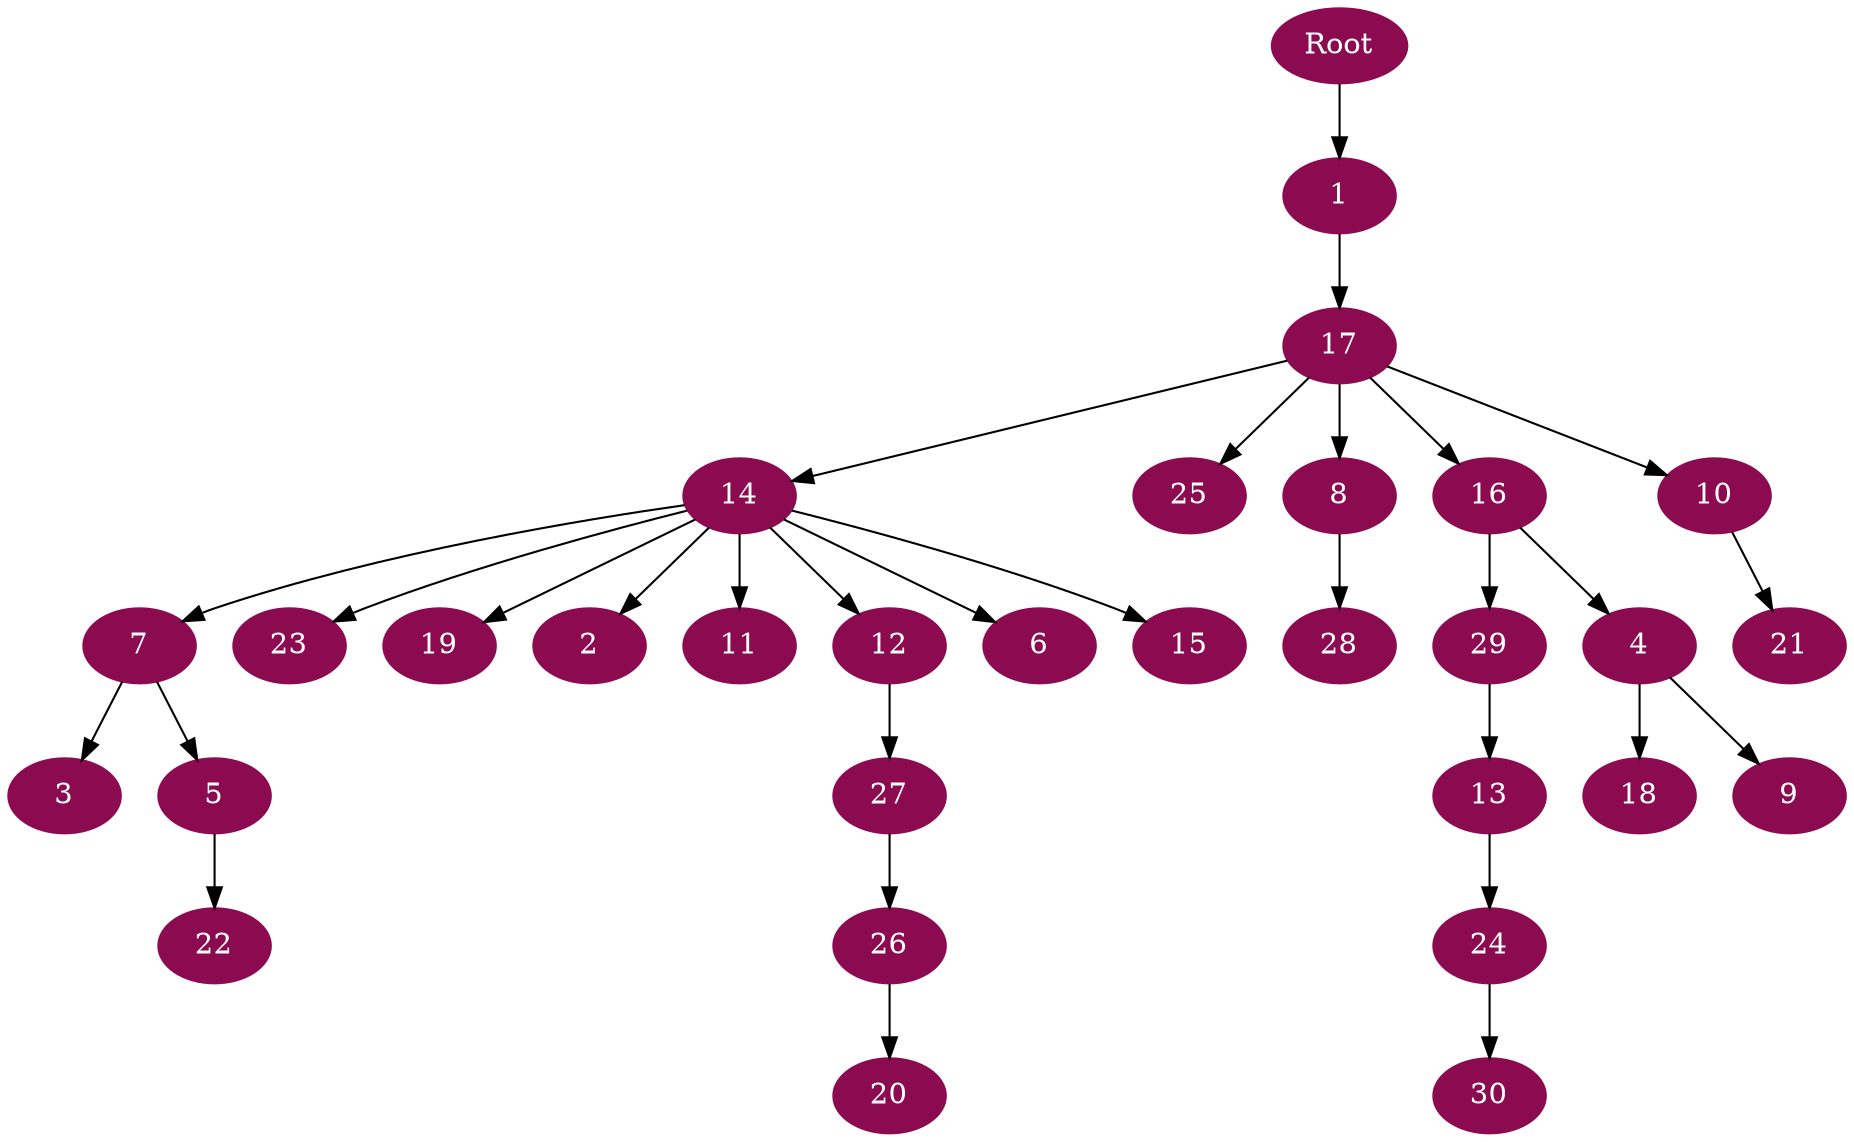 digraph G {
node [color=deeppink4, style=filled, fontcolor=white];
Root -> 1;
1 -> 17;
17 -> 14;
14 -> 7;
7 -> 3;
7 -> 5;
5 -> 22;
14 -> 23;
14 -> 19;
14 -> 2;
14 -> 11;
14 -> 12;
12 -> 27;
27 -> 26;
26 -> 20;
14 -> 6;
14 -> 15;
17 -> 25;
17 -> 8;
8 -> 28;
17 -> 16;
16 -> 29;
29 -> 13;
13 -> 24;
24 -> 30;
16 -> 4;
4 -> 18;
4 -> 9;
17 -> 10;
10 -> 21;
}
